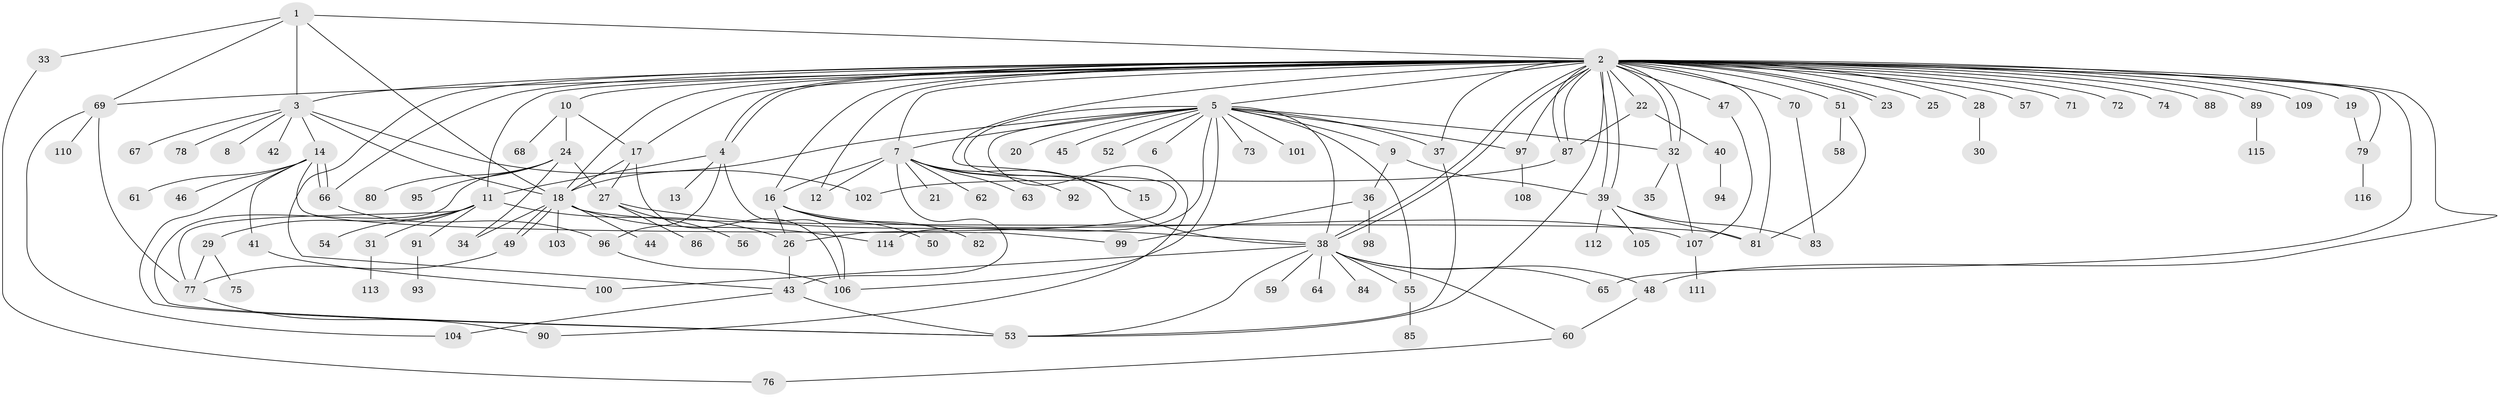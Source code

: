 // coarse degree distribution, {30: 0.02564102564102564, 7: 0.02564102564102564, 11: 0.02564102564102564, 3: 0.02564102564102564, 1: 0.6666666666666666, 2: 0.1794871794871795, 9: 0.02564102564102564, 4: 0.02564102564102564}
// Generated by graph-tools (version 1.1) at 2025/18/03/04/25 18:18:21]
// undirected, 116 vertices, 180 edges
graph export_dot {
graph [start="1"]
  node [color=gray90,style=filled];
  1;
  2;
  3;
  4;
  5;
  6;
  7;
  8;
  9;
  10;
  11;
  12;
  13;
  14;
  15;
  16;
  17;
  18;
  19;
  20;
  21;
  22;
  23;
  24;
  25;
  26;
  27;
  28;
  29;
  30;
  31;
  32;
  33;
  34;
  35;
  36;
  37;
  38;
  39;
  40;
  41;
  42;
  43;
  44;
  45;
  46;
  47;
  48;
  49;
  50;
  51;
  52;
  53;
  54;
  55;
  56;
  57;
  58;
  59;
  60;
  61;
  62;
  63;
  64;
  65;
  66;
  67;
  68;
  69;
  70;
  71;
  72;
  73;
  74;
  75;
  76;
  77;
  78;
  79;
  80;
  81;
  82;
  83;
  84;
  85;
  86;
  87;
  88;
  89;
  90;
  91;
  92;
  93;
  94;
  95;
  96;
  97;
  98;
  99;
  100;
  101;
  102;
  103;
  104;
  105;
  106;
  107;
  108;
  109;
  110;
  111;
  112;
  113;
  114;
  115;
  116;
  1 -- 2;
  1 -- 3;
  1 -- 18;
  1 -- 33;
  1 -- 69;
  2 -- 3;
  2 -- 4;
  2 -- 4;
  2 -- 5;
  2 -- 7;
  2 -- 10;
  2 -- 11;
  2 -- 12;
  2 -- 15;
  2 -- 16;
  2 -- 17;
  2 -- 18;
  2 -- 19;
  2 -- 22;
  2 -- 23;
  2 -- 23;
  2 -- 25;
  2 -- 28;
  2 -- 32;
  2 -- 32;
  2 -- 37;
  2 -- 38;
  2 -- 38;
  2 -- 39;
  2 -- 39;
  2 -- 43;
  2 -- 47;
  2 -- 48;
  2 -- 51;
  2 -- 53;
  2 -- 57;
  2 -- 65;
  2 -- 66;
  2 -- 69;
  2 -- 70;
  2 -- 71;
  2 -- 72;
  2 -- 74;
  2 -- 79;
  2 -- 81;
  2 -- 87;
  2 -- 87;
  2 -- 88;
  2 -- 89;
  2 -- 97;
  2 -- 109;
  3 -- 8;
  3 -- 14;
  3 -- 18;
  3 -- 42;
  3 -- 67;
  3 -- 78;
  3 -- 102;
  4 -- 11;
  4 -- 13;
  4 -- 96;
  4 -- 106;
  5 -- 6;
  5 -- 7;
  5 -- 9;
  5 -- 18;
  5 -- 20;
  5 -- 26;
  5 -- 32;
  5 -- 37;
  5 -- 38;
  5 -- 45;
  5 -- 52;
  5 -- 55;
  5 -- 73;
  5 -- 90;
  5 -- 97;
  5 -- 101;
  5 -- 106;
  5 -- 114;
  7 -- 12;
  7 -- 15;
  7 -- 16;
  7 -- 21;
  7 -- 38;
  7 -- 43;
  7 -- 62;
  7 -- 63;
  7 -- 92;
  9 -- 36;
  9 -- 39;
  10 -- 17;
  10 -- 24;
  10 -- 68;
  11 -- 26;
  11 -- 29;
  11 -- 31;
  11 -- 54;
  11 -- 77;
  11 -- 91;
  14 -- 41;
  14 -- 46;
  14 -- 53;
  14 -- 61;
  14 -- 66;
  14 -- 66;
  14 -- 99;
  16 -- 26;
  16 -- 50;
  16 -- 82;
  16 -- 107;
  17 -- 18;
  17 -- 27;
  17 -- 106;
  18 -- 34;
  18 -- 44;
  18 -- 49;
  18 -- 49;
  18 -- 81;
  18 -- 103;
  18 -- 114;
  19 -- 79;
  22 -- 40;
  22 -- 87;
  24 -- 27;
  24 -- 34;
  24 -- 53;
  24 -- 80;
  24 -- 95;
  26 -- 43;
  27 -- 38;
  27 -- 56;
  27 -- 86;
  28 -- 30;
  29 -- 75;
  29 -- 77;
  31 -- 113;
  32 -- 35;
  32 -- 107;
  33 -- 76;
  36 -- 98;
  36 -- 99;
  37 -- 53;
  38 -- 48;
  38 -- 53;
  38 -- 55;
  38 -- 59;
  38 -- 60;
  38 -- 64;
  38 -- 65;
  38 -- 84;
  38 -- 100;
  39 -- 81;
  39 -- 83;
  39 -- 105;
  39 -- 112;
  40 -- 94;
  41 -- 100;
  43 -- 53;
  43 -- 104;
  47 -- 107;
  48 -- 60;
  49 -- 77;
  51 -- 58;
  51 -- 81;
  55 -- 85;
  60 -- 76;
  66 -- 96;
  69 -- 77;
  69 -- 104;
  69 -- 110;
  70 -- 83;
  77 -- 90;
  79 -- 116;
  87 -- 102;
  89 -- 115;
  91 -- 93;
  96 -- 106;
  97 -- 108;
  107 -- 111;
}
